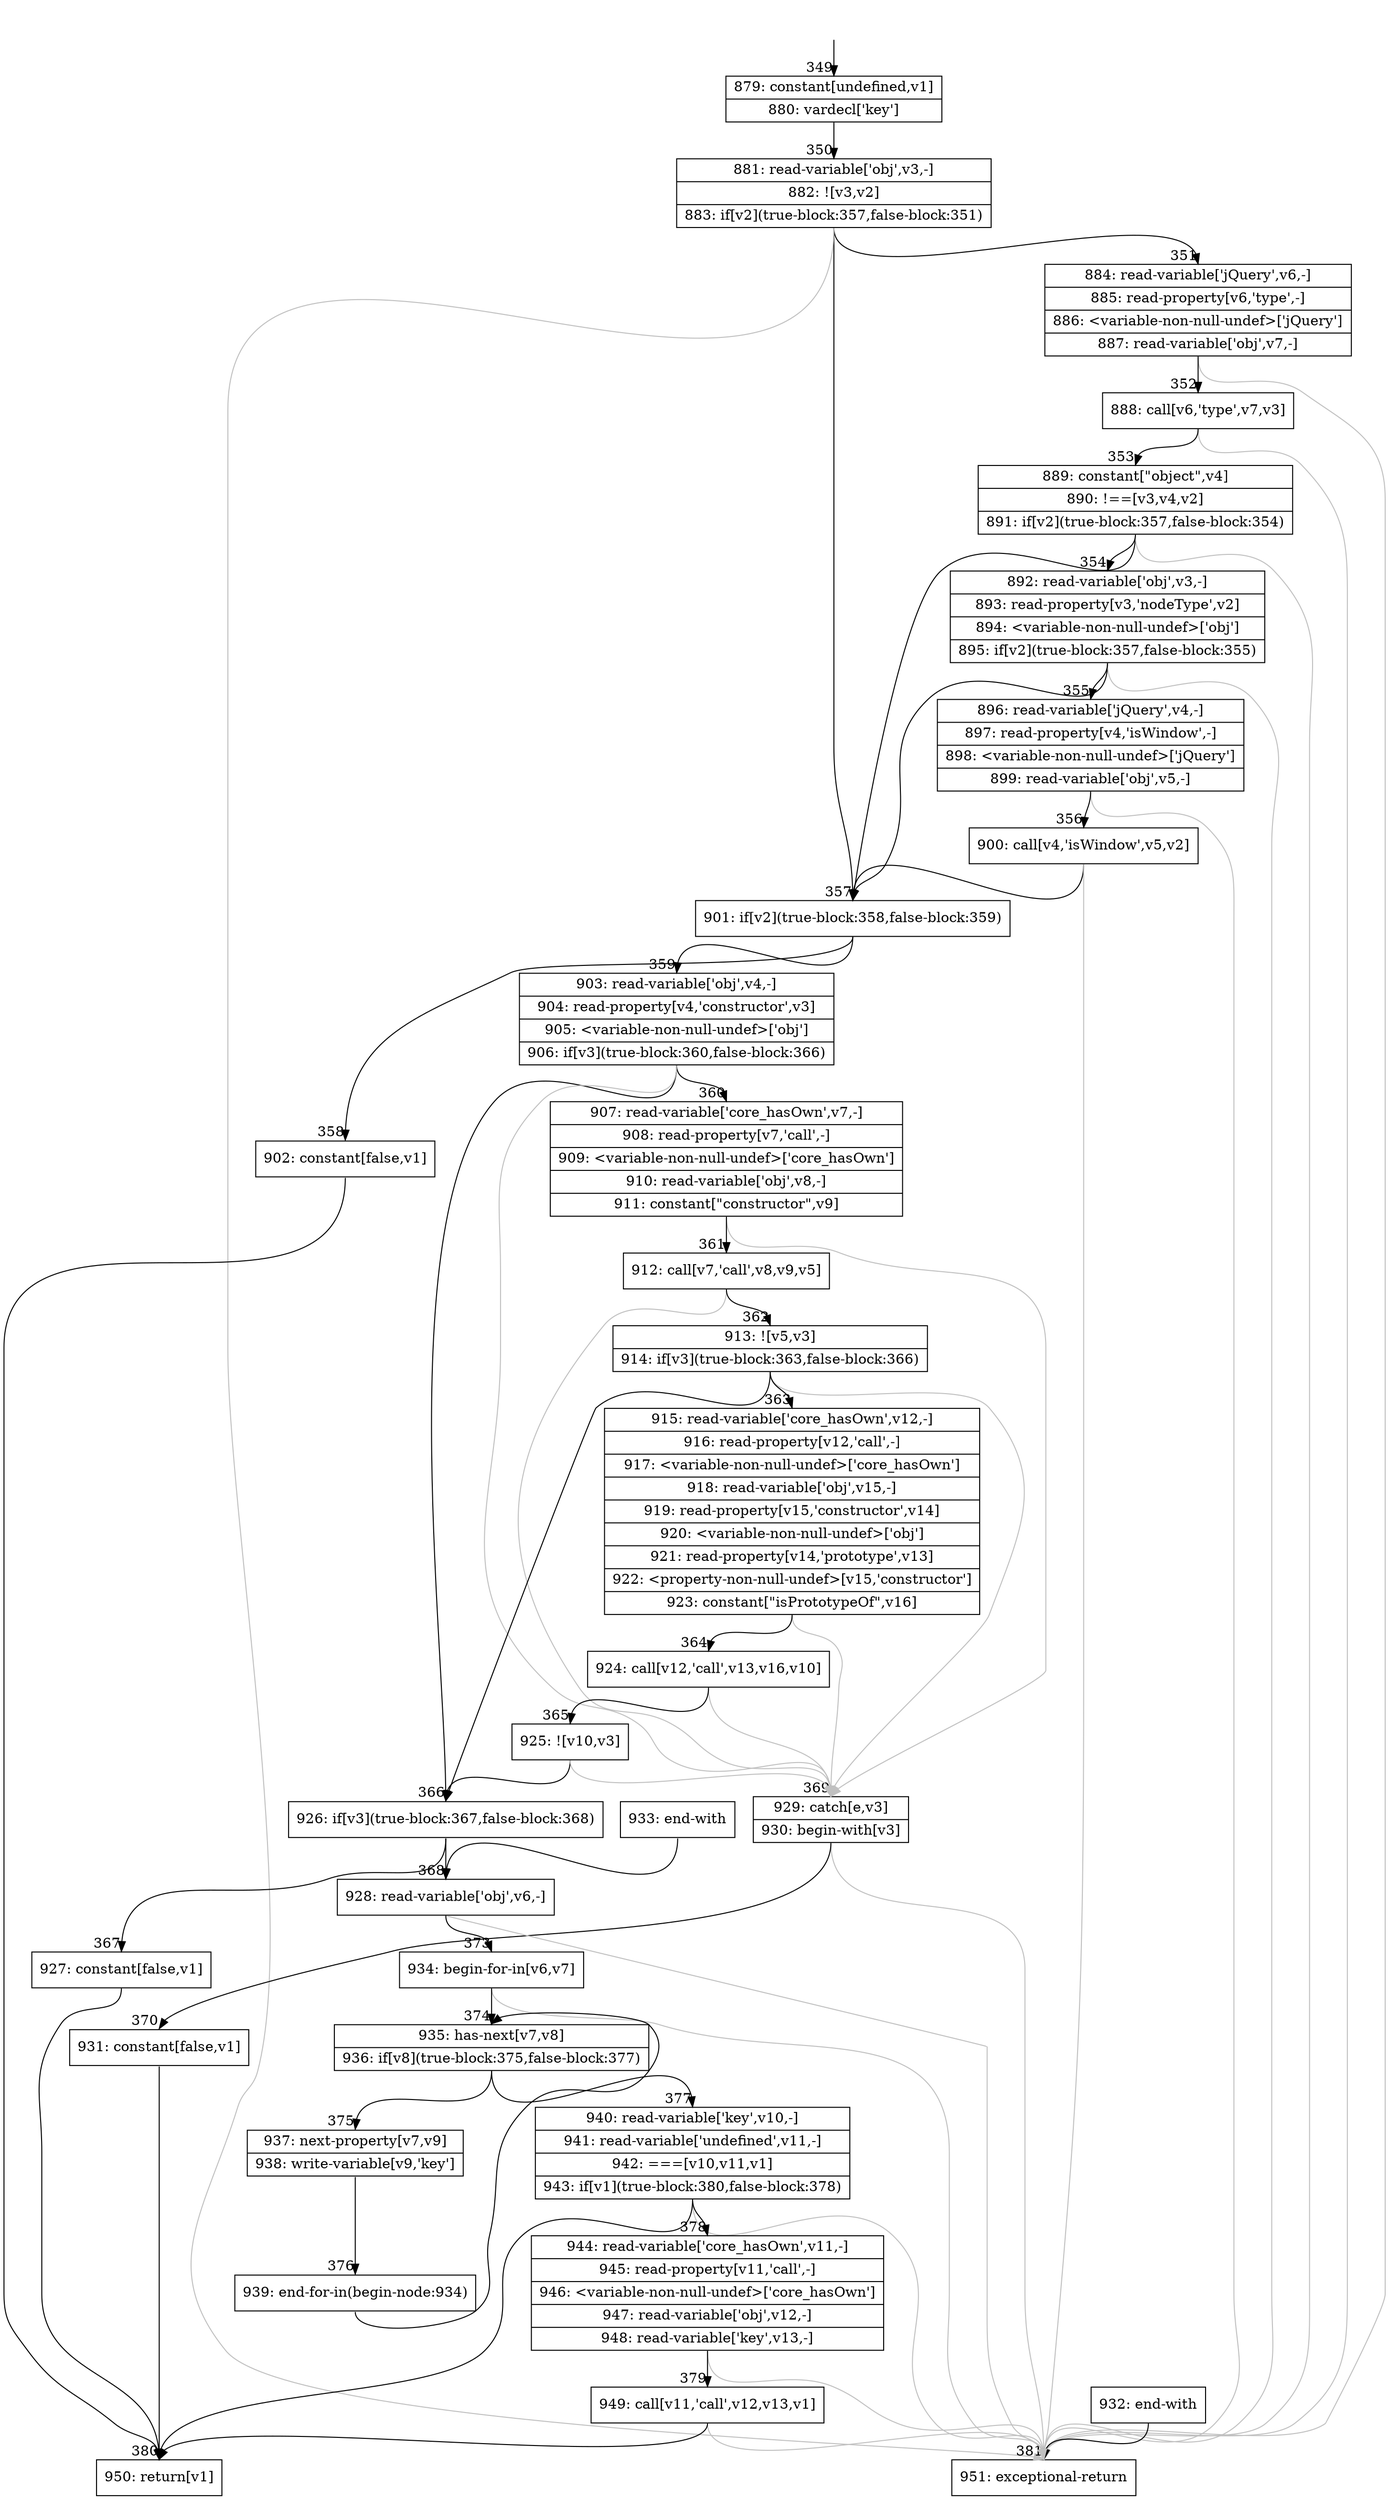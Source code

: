 digraph {
rankdir="TD"
BB_entry29[shape=none,label=""];
BB_entry29 -> BB349 [tailport=s, headport=n, headlabel="    349"]
BB349 [shape=record label="{879: constant[undefined,v1]|880: vardecl['key']}" ] 
BB349 -> BB350 [tailport=s, headport=n, headlabel="      350"]
BB350 [shape=record label="{881: read-variable['obj',v3,-]|882: ![v3,v2]|883: if[v2](true-block:357,false-block:351)}" ] 
BB350 -> BB357 [tailport=s, headport=n, headlabel="      357"]
BB350 -> BB351 [tailport=s, headport=n, headlabel="      351"]
BB350 -> BB381 [tailport=s, headport=n, color=gray, headlabel="      381"]
BB351 [shape=record label="{884: read-variable['jQuery',v6,-]|885: read-property[v6,'type',-]|886: \<variable-non-null-undef\>['jQuery']|887: read-variable['obj',v7,-]}" ] 
BB351 -> BB352 [tailport=s, headport=n, headlabel="      352"]
BB351 -> BB381 [tailport=s, headport=n, color=gray]
BB352 [shape=record label="{888: call[v6,'type',v7,v3]}" ] 
BB352 -> BB353 [tailport=s, headport=n, headlabel="      353"]
BB352 -> BB381 [tailport=s, headport=n, color=gray]
BB353 [shape=record label="{889: constant[\"object\",v4]|890: !==[v3,v4,v2]|891: if[v2](true-block:357,false-block:354)}" ] 
BB353 -> BB357 [tailport=s, headport=n]
BB353 -> BB354 [tailport=s, headport=n, headlabel="      354"]
BB353 -> BB381 [tailport=s, headport=n, color=gray]
BB354 [shape=record label="{892: read-variable['obj',v3,-]|893: read-property[v3,'nodeType',v2]|894: \<variable-non-null-undef\>['obj']|895: if[v2](true-block:357,false-block:355)}" ] 
BB354 -> BB357 [tailport=s, headport=n]
BB354 -> BB355 [tailport=s, headport=n, headlabel="      355"]
BB354 -> BB381 [tailport=s, headport=n, color=gray]
BB355 [shape=record label="{896: read-variable['jQuery',v4,-]|897: read-property[v4,'isWindow',-]|898: \<variable-non-null-undef\>['jQuery']|899: read-variable['obj',v5,-]}" ] 
BB355 -> BB356 [tailport=s, headport=n, headlabel="      356"]
BB355 -> BB381 [tailport=s, headport=n, color=gray]
BB356 [shape=record label="{900: call[v4,'isWindow',v5,v2]}" ] 
BB356 -> BB357 [tailport=s, headport=n]
BB356 -> BB381 [tailport=s, headport=n, color=gray]
BB357 [shape=record label="{901: if[v2](true-block:358,false-block:359)}" ] 
BB357 -> BB358 [tailport=s, headport=n, headlabel="      358"]
BB357 -> BB359 [tailport=s, headport=n, headlabel="      359"]
BB358 [shape=record label="{902: constant[false,v1]}" ] 
BB358 -> BB380 [tailport=s, headport=n, headlabel="      380"]
BB359 [shape=record label="{903: read-variable['obj',v4,-]|904: read-property[v4,'constructor',v3]|905: \<variable-non-null-undef\>['obj']|906: if[v3](true-block:360,false-block:366)}" ] 
BB359 -> BB366 [tailport=s, headport=n, headlabel="      366"]
BB359 -> BB360 [tailport=s, headport=n, headlabel="      360"]
BB359 -> BB369 [tailport=s, headport=n, color=gray, headlabel="      369"]
BB360 [shape=record label="{907: read-variable['core_hasOwn',v7,-]|908: read-property[v7,'call',-]|909: \<variable-non-null-undef\>['core_hasOwn']|910: read-variable['obj',v8,-]|911: constant[\"constructor\",v9]}" ] 
BB360 -> BB361 [tailport=s, headport=n, headlabel="      361"]
BB360 -> BB369 [tailport=s, headport=n, color=gray]
BB361 [shape=record label="{912: call[v7,'call',v8,v9,v5]}" ] 
BB361 -> BB362 [tailport=s, headport=n, headlabel="      362"]
BB361 -> BB369 [tailport=s, headport=n, color=gray]
BB362 [shape=record label="{913: ![v5,v3]|914: if[v3](true-block:363,false-block:366)}" ] 
BB362 -> BB366 [tailport=s, headport=n]
BB362 -> BB363 [tailport=s, headport=n, headlabel="      363"]
BB362 -> BB369 [tailport=s, headport=n, color=gray]
BB363 [shape=record label="{915: read-variable['core_hasOwn',v12,-]|916: read-property[v12,'call',-]|917: \<variable-non-null-undef\>['core_hasOwn']|918: read-variable['obj',v15,-]|919: read-property[v15,'constructor',v14]|920: \<variable-non-null-undef\>['obj']|921: read-property[v14,'prototype',v13]|922: \<property-non-null-undef\>[v15,'constructor']|923: constant[\"isPrototypeOf\",v16]}" ] 
BB363 -> BB364 [tailport=s, headport=n, headlabel="      364"]
BB363 -> BB369 [tailport=s, headport=n, color=gray]
BB364 [shape=record label="{924: call[v12,'call',v13,v16,v10]}" ] 
BB364 -> BB365 [tailport=s, headport=n, headlabel="      365"]
BB364 -> BB369 [tailport=s, headport=n, color=gray]
BB365 [shape=record label="{925: ![v10,v3]}" ] 
BB365 -> BB366 [tailport=s, headport=n]
BB365 -> BB369 [tailport=s, headport=n, color=gray]
BB366 [shape=record label="{926: if[v3](true-block:367,false-block:368)}" ] 
BB366 -> BB367 [tailport=s, headport=n, headlabel="      367"]
BB366 -> BB368 [tailport=s, headport=n, headlabel="      368"]
BB367 [shape=record label="{927: constant[false,v1]}" ] 
BB367 -> BB380 [tailport=s, headport=n]
BB368 [shape=record label="{928: read-variable['obj',v6,-]}" ] 
BB368 -> BB373 [tailport=s, headport=n, headlabel="      373"]
BB368 -> BB381 [tailport=s, headport=n, color=gray]
BB369 [shape=record label="{929: catch[e,v3]|930: begin-with[v3]}" ] 
BB369 -> BB370 [tailport=s, headport=n, headlabel="      370"]
BB369 -> BB381 [tailport=s, headport=n, color=gray]
BB370 [shape=record label="{931: constant[false,v1]}" ] 
BB370 -> BB380 [tailport=s, headport=n]
BB371 [shape=record label="{932: end-with}" ] 
BB371 -> BB381 [tailport=s, headport=n]
BB372 [shape=record label="{933: end-with}" ] 
BB372 -> BB368 [tailport=s, headport=n]
BB373 [shape=record label="{934: begin-for-in[v6,v7]}" ] 
BB373 -> BB374 [tailport=s, headport=n, headlabel="      374"]
BB373 -> BB381 [tailport=s, headport=n, color=gray]
BB374 [shape=record label="{935: has-next[v7,v8]|936: if[v8](true-block:375,false-block:377)}" ] 
BB374 -> BB375 [tailport=s, headport=n, headlabel="      375"]
BB374 -> BB377 [tailport=s, headport=n, headlabel="      377"]
BB375 [shape=record label="{937: next-property[v7,v9]|938: write-variable[v9,'key']}" ] 
BB375 -> BB376 [tailport=s, headport=n, headlabel="      376"]
BB376 [shape=record label="{939: end-for-in(begin-node:934)}" ] 
BB376 -> BB374 [tailport=s, headport=n]
BB377 [shape=record label="{940: read-variable['key',v10,-]|941: read-variable['undefined',v11,-]|942: ===[v10,v11,v1]|943: if[v1](true-block:380,false-block:378)}" ] 
BB377 -> BB380 [tailport=s, headport=n]
BB377 -> BB378 [tailport=s, headport=n, headlabel="      378"]
BB377 -> BB381 [tailport=s, headport=n, color=gray]
BB378 [shape=record label="{944: read-variable['core_hasOwn',v11,-]|945: read-property[v11,'call',-]|946: \<variable-non-null-undef\>['core_hasOwn']|947: read-variable['obj',v12,-]|948: read-variable['key',v13,-]}" ] 
BB378 -> BB379 [tailport=s, headport=n, headlabel="      379"]
BB378 -> BB381 [tailport=s, headport=n, color=gray]
BB379 [shape=record label="{949: call[v11,'call',v12,v13,v1]}" ] 
BB379 -> BB380 [tailport=s, headport=n]
BB379 -> BB381 [tailport=s, headport=n, color=gray]
BB380 [shape=record label="{950: return[v1]}" ] 
BB381 [shape=record label="{951: exceptional-return}" ] 
}
